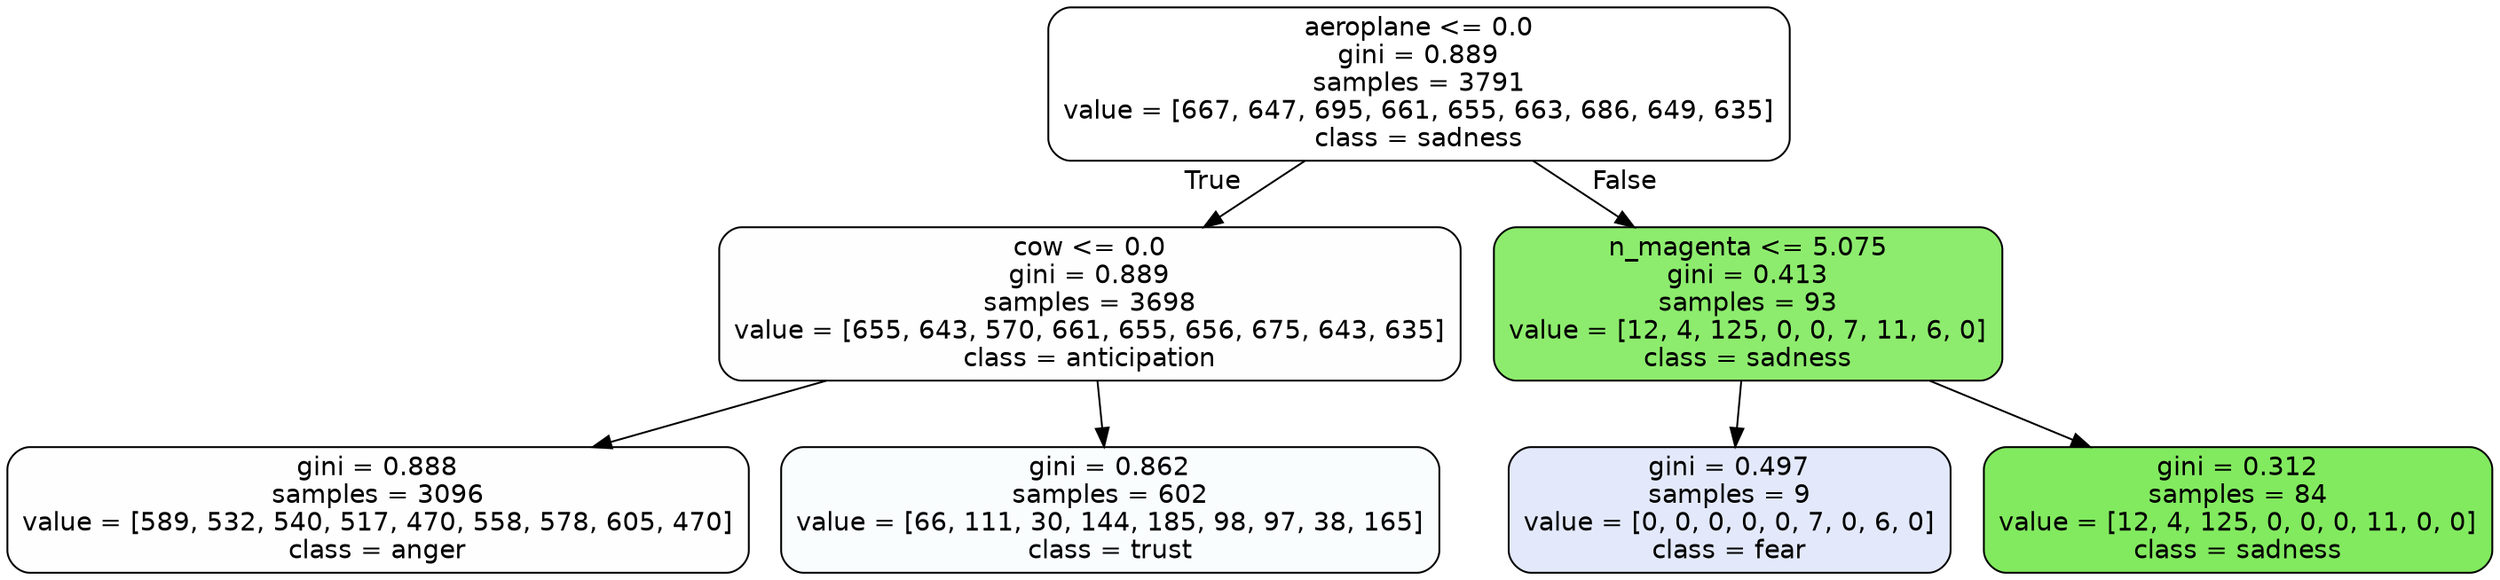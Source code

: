 digraph Tree {
node [shape=box, style="filled, rounded", color="black", fontname=helvetica] ;
edge [fontname=helvetica] ;
0 [label="aeroplane <= 0.0\ngini = 0.889\nsamples = 3791\nvalue = [667, 647, 695, 661, 655, 663, 686, 649, 635]\nclass = sadness", fillcolor="#64e53900"] ;
1 [label="cow <= 0.0\ngini = 0.889\nsamples = 3698\nvalue = [655, 643, 570, 661, 655, 656, 675, 643, 635]\nclass = anticipation", fillcolor="#8139e501"] ;
0 -> 1 [labeldistance=2.5, labelangle=45, headlabel="True"] ;
2 [label="gini = 0.888\nsamples = 3096\nvalue = [589, 532, 540, 517, 470, 558, 578, 605, 470]\nclass = anger", fillcolor="#e539d701"] ;
1 -> 2 ;
3 [label="gini = 0.862\nsamples = 602\nvalue = [66, 111, 30, 144, 185, 98, 97, 38, 165]\nclass = trust", fillcolor="#39d7e507"] ;
1 -> 3 ;
4 [label="n_magenta <= 5.075\ngini = 0.413\nsamples = 93\nvalue = [12, 4, 125, 0, 0, 7, 11, 6, 0]\nclass = sadness", fillcolor="#64e539bc"] ;
0 -> 4 [labeldistance=2.5, labelangle=-45, headlabel="False"] ;
5 [label="gini = 0.497\nsamples = 9\nvalue = [0, 0, 0, 0, 0, 7, 0, 6, 0]\nclass = fear", fillcolor="#3964e524"] ;
4 -> 5 ;
6 [label="gini = 0.312\nsamples = 84\nvalue = [12, 4, 125, 0, 0, 0, 11, 0, 0]\nclass = sadness", fillcolor="#64e539ce"] ;
4 -> 6 ;
}